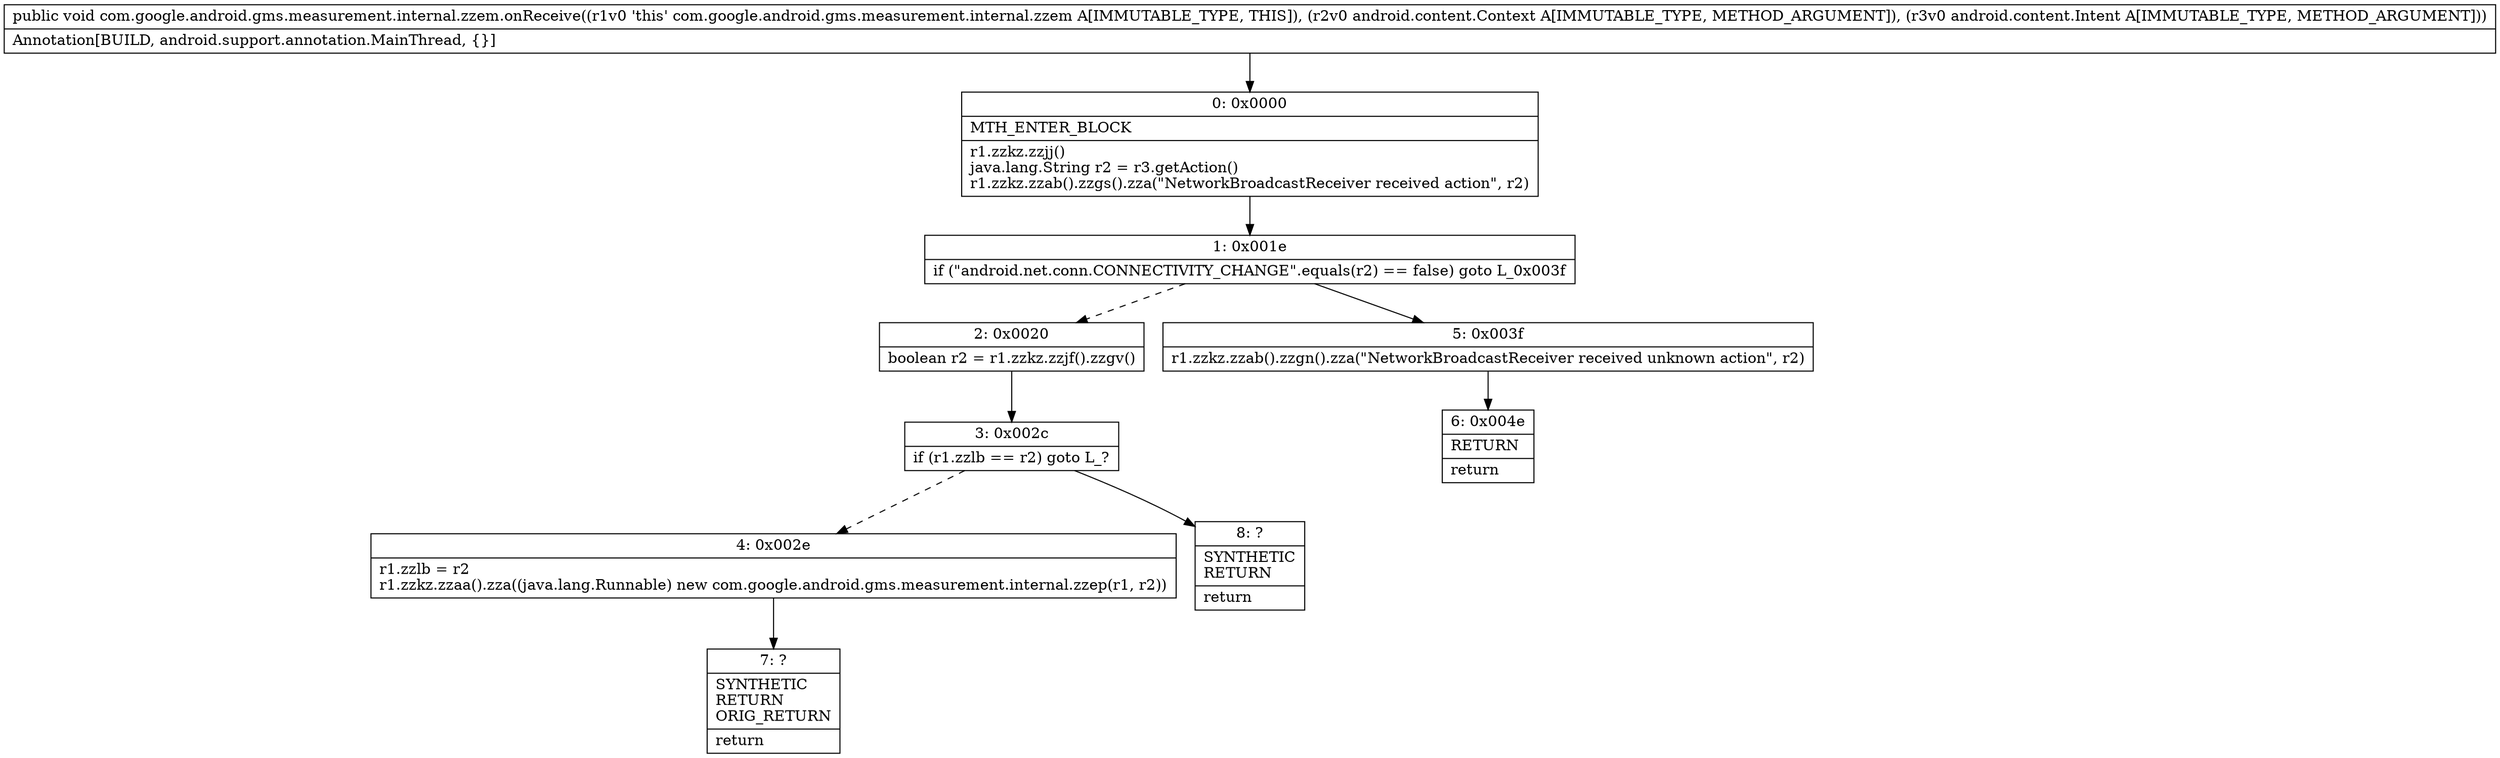 digraph "CFG forcom.google.android.gms.measurement.internal.zzem.onReceive(Landroid\/content\/Context;Landroid\/content\/Intent;)V" {
Node_0 [shape=record,label="{0\:\ 0x0000|MTH_ENTER_BLOCK\l|r1.zzkz.zzjj()\ljava.lang.String r2 = r3.getAction()\lr1.zzkz.zzab().zzgs().zza(\"NetworkBroadcastReceiver received action\", r2)\l}"];
Node_1 [shape=record,label="{1\:\ 0x001e|if (\"android.net.conn.CONNECTIVITY_CHANGE\".equals(r2) == false) goto L_0x003f\l}"];
Node_2 [shape=record,label="{2\:\ 0x0020|boolean r2 = r1.zzkz.zzjf().zzgv()\l}"];
Node_3 [shape=record,label="{3\:\ 0x002c|if (r1.zzlb == r2) goto L_?\l}"];
Node_4 [shape=record,label="{4\:\ 0x002e|r1.zzlb = r2\lr1.zzkz.zzaa().zza((java.lang.Runnable) new com.google.android.gms.measurement.internal.zzep(r1, r2))\l}"];
Node_5 [shape=record,label="{5\:\ 0x003f|r1.zzkz.zzab().zzgn().zza(\"NetworkBroadcastReceiver received unknown action\", r2)\l}"];
Node_6 [shape=record,label="{6\:\ 0x004e|RETURN\l|return\l}"];
Node_7 [shape=record,label="{7\:\ ?|SYNTHETIC\lRETURN\lORIG_RETURN\l|return\l}"];
Node_8 [shape=record,label="{8\:\ ?|SYNTHETIC\lRETURN\l|return\l}"];
MethodNode[shape=record,label="{public void com.google.android.gms.measurement.internal.zzem.onReceive((r1v0 'this' com.google.android.gms.measurement.internal.zzem A[IMMUTABLE_TYPE, THIS]), (r2v0 android.content.Context A[IMMUTABLE_TYPE, METHOD_ARGUMENT]), (r3v0 android.content.Intent A[IMMUTABLE_TYPE, METHOD_ARGUMENT]))  | Annotation[BUILD, android.support.annotation.MainThread, \{\}]\l}"];
MethodNode -> Node_0;
Node_0 -> Node_1;
Node_1 -> Node_2[style=dashed];
Node_1 -> Node_5;
Node_2 -> Node_3;
Node_3 -> Node_4[style=dashed];
Node_3 -> Node_8;
Node_4 -> Node_7;
Node_5 -> Node_6;
}

